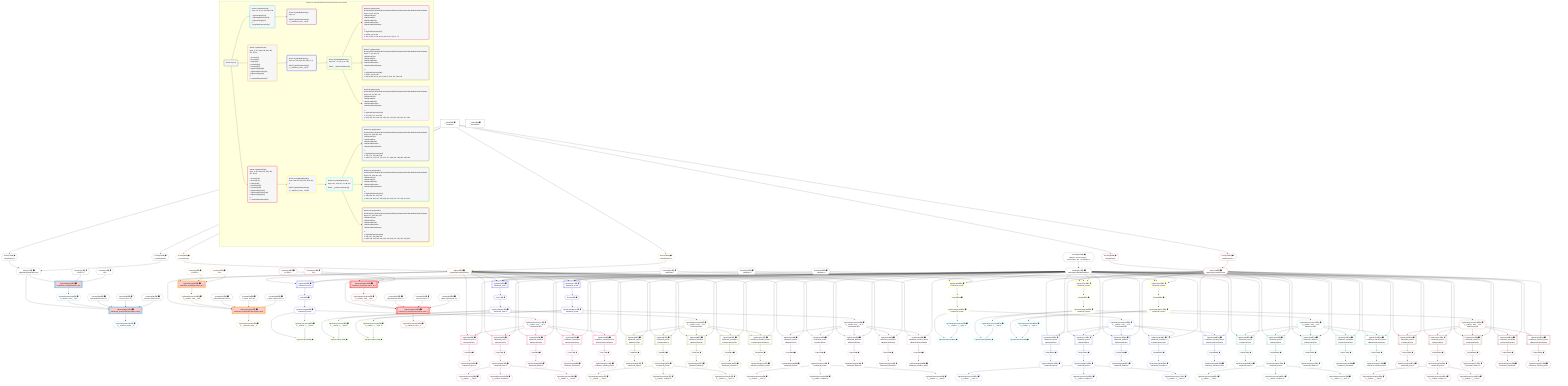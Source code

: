 %%{init: {'themeVariables': { 'fontSize': '12px'}}}%%
graph TD
    classDef path fill:#eee,stroke:#000,color:#000
    classDef plan fill:#fff,stroke-width:1px,color:#000
    classDef itemplan fill:#fff,stroke-width:2px,color:#000
    classDef unbatchedplan fill:#dff,stroke-width:1px,color:#000
    classDef sideeffectplan fill:#fcc,stroke-width:2px,color:#000
    classDef bucket fill:#f6f6f6,color:#000,stroke-width:2px,text-align:left


    %% plan dependencies
    Object15{{"Object[15∈0] ➊<br />ᐸ{pgSettings,withPgClient}ᐳ"}}:::plan
    Access13{{"Access[13∈0] ➊<br />ᐸ2.pgSettingsᐳ"}}:::plan
    Access14{{"Access[14∈0] ➊<br />ᐸ2.withPgClientᐳ"}}:::plan
    Access13 & Access14 --> Object15
    __Value2["__Value[2∈0] ➊<br />ᐸcontextᐳ"]:::plan
    __Value2 --> Access13
    __Value2 --> Access14
    Lambda263{{"Lambda[263∈0] ➊<br />ᐸcalculateLimitAndOffsetSQLᐳ"}}:::plan
    Constant559{{"Constant[559∈0] ➊<br />ᐸ[Object: null prototype] {   cursorLower: null,   cursorUppeᐳ"}}:::plan
    Constant559 --> Lambda263
    __Value4["__Value[4∈0] ➊<br />ᐸrootValueᐳ"]:::plan
    Constant10{{"Constant[10∈0] ➊<br />ᐸ'POST'ᐳ"}}:::plan
    Constant11{{"Constant[11∈0] ➊<br />ᐸ2ᐳ"}}:::plan
    Constant544{{"Constant[544∈0] ➊<br />ᐸ'My Relational Post 1'ᐳ"}}:::plan
    Constant545{{"Constant[545∈0] ➊<br />ᐸ'A post, innit? 1'ᐳ"}}:::plan
    Constant546{{"Constant[546∈0] ➊<br />ᐸ'Such a great post. 1'ᐳ"}}:::plan
    Constant547{{"Constant[547∈0] ➊<br />ᐸ'My Relational Post 2'ᐳ"}}:::plan
    Constant548{{"Constant[548∈0] ➊<br />ᐸ'A post, innit? 2'ᐳ"}}:::plan
    Constant549{{"Constant[549∈0] ➊<br />ᐸ'Such a great post. 2'ᐳ"}}:::plan
    Constant550{{"Constant[550∈0] ➊<br />ᐸ1000000ᐳ"}}:::plan
    Constant551{{"Constant[551∈0] ➊<br />ᐸ1000001ᐳ"}}:::plan
    Constant552{{"Constant[552∈0] ➊<br />ᐸ1000002ᐳ"}}:::plan
    Constant553{{"Constant[553∈0] ➊<br />ᐸ'My Relational Post 3'ᐳ"}}:::plan
    Constant554{{"Constant[554∈0] ➊<br />ᐸ'A post, innit? 3'ᐳ"}}:::plan
    Constant555{{"Constant[555∈0] ➊<br />ᐸ'Such a great post. 3'ᐳ"}}:::plan
    PgInsertSingle17[["PgInsertSingle[17∈1] ➊<br />ᐸrelational_posts(id,title,description,note)ᐳ"]]:::sideeffectplan
    PgClassExpression16{{"PgClassExpression[16∈1] ➊<br />ᐸ__relation...ems__.”id”ᐳ"}}:::plan
    Object15 & PgClassExpression16 & Constant544 & Constant545 & Constant546 --> PgInsertSingle17
    PgInsertSingle12[["PgInsertSingle[12∈1] ➊<br />ᐸrelational_items(type,author_id)ᐳ"]]:::sideeffectplan
    Object15 & Constant10 & Constant11 --> PgInsertSingle12
    PgInsertSingle12 --> PgClassExpression16
    PgClassExpression21{{"PgClassExpression[21∈1] ➊<br />ᐸ__relational_posts__ᐳ"}}:::plan
    PgInsertSingle17 --> PgClassExpression21
    PgInsertSingle33[["PgInsertSingle[33∈3] ➊<br />ᐸrelational_posts(id,title,description,note)ᐳ"]]:::sideeffectplan
    Object31{{"Object[31∈3] ➊<br />ᐸ{pgSettings,withPgClient}ᐳ"}}:::plan
    PgClassExpression32{{"PgClassExpression[32∈3] ➊<br />ᐸ__relation...ems__.”id”ᐳ"}}:::plan
    Object31 & PgClassExpression32 & Constant547 & Constant548 & Constant549 --> PgInsertSingle33
    PgInsertSingle28[["PgInsertSingle[28∈3] ➊<br />ᐸrelational_items(type,author_id)ᐳ"]]:::sideeffectplan
    Constant26{{"Constant[26∈3] ➊<br />ᐸ'POST'ᐳ"}}:::plan
    Constant27{{"Constant[27∈3] ➊<br />ᐸ2ᐳ"}}:::plan
    Object31 & Constant26 & Constant27 --> PgInsertSingle28
    Access29{{"Access[29∈3] ➊<br />ᐸ2.pgSettingsᐳ"}}:::plan
    Access30{{"Access[30∈3] ➊<br />ᐸ2.withPgClientᐳ"}}:::plan
    Access29 & Access30 --> Object31
    __Value2 --> Access29
    __Value2 --> Access30
    PgInsertSingle28 --> PgClassExpression32
    PgClassExpression37{{"PgClassExpression[37∈3] ➊<br />ᐸ__relational_posts__ᐳ"}}:::plan
    PgInsertSingle33 --> PgClassExpression37
    PgSelect39[["PgSelect[39∈4] ➊<br />ᐸrelational_itemsᐳ"]]:::plan
    Object31 & Constant550 & Lambda263 --> PgSelect39
    PgSelect74[["PgSelect[74∈4] ➊<br />ᐸrelational_itemsᐳ"]]:::plan
    Object31 & Constant551 & Lambda263 --> PgSelect74
    PgSelect107[["PgSelect[107∈4] ➊<br />ᐸrelational_itemsᐳ"]]:::plan
    Object31 & Constant552 & Lambda263 --> PgSelect107
    First43{{"First[43∈4] ➊"}}:::plan
    PgSelect39 --> First43
    PgSelectSingle44{{"PgSelectSingle[44∈4] ➊<br />ᐸrelational_itemsᐳ"}}:::plan
    First43 --> PgSelectSingle44
    First76{{"First[76∈4] ➊"}}:::plan
    PgSelect74 --> First76
    PgSelectSingle77{{"PgSelectSingle[77∈4] ➊<br />ᐸrelational_itemsᐳ"}}:::plan
    First76 --> PgSelectSingle77
    First109{{"First[109∈4] ➊"}}:::plan
    PgSelect107 --> First109
    PgSelectSingle110{{"PgSelectSingle[110∈4] ➊<br />ᐸrelational_itemsᐳ"}}:::plan
    First109 --> PgSelectSingle110
    PgPolymorphic46{{"PgPolymorphic[46∈5] ➊"}}:::plan
    PgClassExpression45{{"PgClassExpression[45∈5] ➊<br />ᐸ__relation...s__.”type”ᐳ"}}:::plan
    PgSelectSingle44 & PgClassExpression45 --> PgPolymorphic46
    PgPolymorphic79{{"PgPolymorphic[79∈5] ➊"}}:::plan
    PgClassExpression78{{"PgClassExpression[78∈5] ➊<br />ᐸ__relation...s__.”type”ᐳ"}}:::plan
    PgSelectSingle77 & PgClassExpression78 --> PgPolymorphic79
    PgPolymorphic112{{"PgPolymorphic[112∈5] ➊"}}:::plan
    PgClassExpression111{{"PgClassExpression[111∈5] ➊<br />ᐸ__relation...s__.”type”ᐳ"}}:::plan
    PgSelectSingle110 & PgClassExpression111 --> PgPolymorphic112
    PgSelectSingle44 --> PgClassExpression45
    PgSelectSingle77 --> PgClassExpression78
    PgSelectSingle110 --> PgClassExpression111
    PgSelect48[["PgSelect[48∈6] ➊<br />ᐸrelational_topicsᐳ<br />ᐳRelationalTopic"]]:::plan
    PgClassExpression47{{"PgClassExpression[47∈6] ➊<br />ᐸ__relation...ems__.”id”ᐳ<br />ᐳRelationalTopic"}}:::plan
    Object31 & PgClassExpression47 & Lambda263 --> PgSelect48
    PgSelect54[["PgSelect[54∈6] ➊<br />ᐸrelational_postsᐳ<br />ᐳRelationalPost"]]:::plan
    Object31 & PgClassExpression47 & Lambda263 --> PgSelect54
    PgSelect61[["PgSelect[61∈6] ➊<br />ᐸrelational_dividersᐳ<br />ᐳRelationalDivider"]]:::plan
    Object31 & PgClassExpression47 & Lambda263 --> PgSelect61
    PgSelect65[["PgSelect[65∈6] ➊<br />ᐸrelational_checklistsᐳ<br />ᐳRelationalChecklist"]]:::plan
    Object31 & PgClassExpression47 & Lambda263 --> PgSelect65
    PgSelect69[["PgSelect[69∈6] ➊<br />ᐸrelational_checklist_itemsᐳ<br />ᐳRelationalChecklistItem"]]:::plan
    Object31 & PgClassExpression47 & Lambda263 --> PgSelect69
    PgSelectSingle44 --> PgClassExpression47
    First52{{"First[52∈6] ➊"}}:::plan
    PgSelect48 --> First52
    PgSelectSingle53{{"PgSelectSingle[53∈6] ➊<br />ᐸrelational_topicsᐳ"}}:::plan
    First52 --> PgSelectSingle53
    First56{{"First[56∈6] ➊"}}:::plan
    PgSelect54 --> First56
    PgSelectSingle57{{"PgSelectSingle[57∈6] ➊<br />ᐸrelational_postsᐳ"}}:::plan
    First56 --> PgSelectSingle57
    PgClassExpression58{{"PgClassExpression[58∈6] ➊<br />ᐸ__relation...__.”title”ᐳ"}}:::plan
    PgSelectSingle57 --> PgClassExpression58
    PgClassExpression59{{"PgClassExpression[59∈6] ➊<br />ᐸ__relation...scription”ᐳ"}}:::plan
    PgSelectSingle57 --> PgClassExpression59
    PgClassExpression60{{"PgClassExpression[60∈6] ➊<br />ᐸ__relation...s__.”note”ᐳ"}}:::plan
    PgSelectSingle57 --> PgClassExpression60
    First63{{"First[63∈6] ➊"}}:::plan
    PgSelect61 --> First63
    PgSelectSingle64{{"PgSelectSingle[64∈6] ➊<br />ᐸrelational_dividersᐳ"}}:::plan
    First63 --> PgSelectSingle64
    First67{{"First[67∈6] ➊"}}:::plan
    PgSelect65 --> First67
    PgSelectSingle68{{"PgSelectSingle[68∈6] ➊<br />ᐸrelational_checklistsᐳ"}}:::plan
    First67 --> PgSelectSingle68
    First71{{"First[71∈6] ➊"}}:::plan
    PgSelect69 --> First71
    PgSelectSingle72{{"PgSelectSingle[72∈6] ➊<br />ᐸrelational_checklist_itemsᐳ"}}:::plan
    First71 --> PgSelectSingle72
    PgSelect81[["PgSelect[81∈7] ➊<br />ᐸrelational_topicsᐳ<br />ᐳRelationalTopic"]]:::plan
    PgClassExpression80{{"PgClassExpression[80∈7] ➊<br />ᐸ__relation...ems__.”id”ᐳ<br />ᐳRelationalTopic"}}:::plan
    Object31 & PgClassExpression80 & Lambda263 --> PgSelect81
    PgSelect87[["PgSelect[87∈7] ➊<br />ᐸrelational_postsᐳ<br />ᐳRelationalPost"]]:::plan
    Object31 & PgClassExpression80 & Lambda263 --> PgSelect87
    PgSelect94[["PgSelect[94∈7] ➊<br />ᐸrelational_dividersᐳ<br />ᐳRelationalDivider"]]:::plan
    Object31 & PgClassExpression80 & Lambda263 --> PgSelect94
    PgSelect98[["PgSelect[98∈7] ➊<br />ᐸrelational_checklistsᐳ<br />ᐳRelationalChecklist"]]:::plan
    Object31 & PgClassExpression80 & Lambda263 --> PgSelect98
    PgSelect102[["PgSelect[102∈7] ➊<br />ᐸrelational_checklist_itemsᐳ<br />ᐳRelationalChecklistItem"]]:::plan
    Object31 & PgClassExpression80 & Lambda263 --> PgSelect102
    PgSelectSingle77 --> PgClassExpression80
    First85{{"First[85∈7] ➊"}}:::plan
    PgSelect81 --> First85
    PgSelectSingle86{{"PgSelectSingle[86∈7] ➊<br />ᐸrelational_topicsᐳ"}}:::plan
    First85 --> PgSelectSingle86
    First89{{"First[89∈7] ➊"}}:::plan
    PgSelect87 --> First89
    PgSelectSingle90{{"PgSelectSingle[90∈7] ➊<br />ᐸrelational_postsᐳ"}}:::plan
    First89 --> PgSelectSingle90
    PgClassExpression91{{"PgClassExpression[91∈7] ➊<br />ᐸ__relation...__.”title”ᐳ"}}:::plan
    PgSelectSingle90 --> PgClassExpression91
    PgClassExpression92{{"PgClassExpression[92∈7] ➊<br />ᐸ__relation...scription”ᐳ"}}:::plan
    PgSelectSingle90 --> PgClassExpression92
    PgClassExpression93{{"PgClassExpression[93∈7] ➊<br />ᐸ__relation...s__.”note”ᐳ"}}:::plan
    PgSelectSingle90 --> PgClassExpression93
    First96{{"First[96∈7] ➊"}}:::plan
    PgSelect94 --> First96
    PgSelectSingle97{{"PgSelectSingle[97∈7] ➊<br />ᐸrelational_dividersᐳ"}}:::plan
    First96 --> PgSelectSingle97
    First100{{"First[100∈7] ➊"}}:::plan
    PgSelect98 --> First100
    PgSelectSingle101{{"PgSelectSingle[101∈7] ➊<br />ᐸrelational_checklistsᐳ"}}:::plan
    First100 --> PgSelectSingle101
    First104{{"First[104∈7] ➊"}}:::plan
    PgSelect102 --> First104
    PgSelectSingle105{{"PgSelectSingle[105∈7] ➊<br />ᐸrelational_checklist_itemsᐳ"}}:::plan
    First104 --> PgSelectSingle105
    PgSelect114[["PgSelect[114∈8] ➊<br />ᐸrelational_topicsᐳ<br />ᐳRelationalTopic"]]:::plan
    PgClassExpression113{{"PgClassExpression[113∈8] ➊<br />ᐸ__relation...ems__.”id”ᐳ<br />ᐳRelationalTopic"}}:::plan
    Object31 & PgClassExpression113 & Lambda263 --> PgSelect114
    PgSelect120[["PgSelect[120∈8] ➊<br />ᐸrelational_postsᐳ<br />ᐳRelationalPost"]]:::plan
    Object31 & PgClassExpression113 & Lambda263 --> PgSelect120
    PgSelect127[["PgSelect[127∈8] ➊<br />ᐸrelational_dividersᐳ<br />ᐳRelationalDivider"]]:::plan
    Object31 & PgClassExpression113 & Lambda263 --> PgSelect127
    PgSelect131[["PgSelect[131∈8] ➊<br />ᐸrelational_checklistsᐳ<br />ᐳRelationalChecklist"]]:::plan
    Object31 & PgClassExpression113 & Lambda263 --> PgSelect131
    PgSelect135[["PgSelect[135∈8] ➊<br />ᐸrelational_checklist_itemsᐳ<br />ᐳRelationalChecklistItem"]]:::plan
    Object31 & PgClassExpression113 & Lambda263 --> PgSelect135
    PgSelectSingle110 --> PgClassExpression113
    First118{{"First[118∈8] ➊"}}:::plan
    PgSelect114 --> First118
    PgSelectSingle119{{"PgSelectSingle[119∈8] ➊<br />ᐸrelational_topicsᐳ"}}:::plan
    First118 --> PgSelectSingle119
    First122{{"First[122∈8] ➊"}}:::plan
    PgSelect120 --> First122
    PgSelectSingle123{{"PgSelectSingle[123∈8] ➊<br />ᐸrelational_postsᐳ"}}:::plan
    First122 --> PgSelectSingle123
    PgClassExpression124{{"PgClassExpression[124∈8] ➊<br />ᐸ__relation...__.”title”ᐳ"}}:::plan
    PgSelectSingle123 --> PgClassExpression124
    PgClassExpression125{{"PgClassExpression[125∈8] ➊<br />ᐸ__relation...scription”ᐳ"}}:::plan
    PgSelectSingle123 --> PgClassExpression125
    PgClassExpression126{{"PgClassExpression[126∈8] ➊<br />ᐸ__relation...s__.”note”ᐳ"}}:::plan
    PgSelectSingle123 --> PgClassExpression126
    First129{{"First[129∈8] ➊"}}:::plan
    PgSelect127 --> First129
    PgSelectSingle130{{"PgSelectSingle[130∈8] ➊<br />ᐸrelational_dividersᐳ"}}:::plan
    First129 --> PgSelectSingle130
    First133{{"First[133∈8] ➊"}}:::plan
    PgSelect131 --> First133
    PgSelectSingle134{{"PgSelectSingle[134∈8] ➊<br />ᐸrelational_checklistsᐳ"}}:::plan
    First133 --> PgSelectSingle134
    First137{{"First[137∈8] ➊"}}:::plan
    PgSelect135 --> First137
    PgSelectSingle138{{"PgSelectSingle[138∈8] ➊<br />ᐸrelational_checklist_itemsᐳ"}}:::plan
    First137 --> PgSelectSingle138
    PgInsertSingle150[["PgInsertSingle[150∈9] ➊<br />ᐸrelational_posts(id,title,description,note)ᐳ"]]:::sideeffectplan
    Object148{{"Object[148∈9] ➊<br />ᐸ{pgSettings,withPgClient}ᐳ"}}:::plan
    PgClassExpression149{{"PgClassExpression[149∈9] ➊<br />ᐸ__relation...ems__.”id”ᐳ"}}:::plan
    Object148 & PgClassExpression149 & Constant553 & Constant554 & Constant555 --> PgInsertSingle150
    PgInsertSingle145[["PgInsertSingle[145∈9] ➊<br />ᐸrelational_items(type,author_id)ᐳ"]]:::sideeffectplan
    Constant143{{"Constant[143∈9] ➊<br />ᐸ'POST'ᐳ"}}:::plan
    Constant144{{"Constant[144∈9] ➊<br />ᐸ2ᐳ"}}:::plan
    Object148 & Constant143 & Constant144 --> PgInsertSingle145
    Access146{{"Access[146∈9] ➊<br />ᐸ2.pgSettingsᐳ"}}:::plan
    Access147{{"Access[147∈9] ➊<br />ᐸ2.withPgClientᐳ"}}:::plan
    Access146 & Access147 --> Object148
    __Value2 --> Access146
    __Value2 --> Access147
    PgInsertSingle145 --> PgClassExpression149
    PgClassExpression154{{"PgClassExpression[154∈9] ➊<br />ᐸ__relational_posts__ᐳ"}}:::plan
    PgInsertSingle150 --> PgClassExpression154
    PgSelect156[["PgSelect[156∈10] ➊<br />ᐸrelational_itemsᐳ"]]:::plan
    Object148 & Constant550 & Lambda263 --> PgSelect156
    PgSelect191[["PgSelect[191∈10] ➊<br />ᐸrelational_itemsᐳ"]]:::plan
    Object148 & Constant551 & Lambda263 --> PgSelect191
    PgSelect224[["PgSelect[224∈10] ➊<br />ᐸrelational_itemsᐳ"]]:::plan
    Object148 & Constant552 & Lambda263 --> PgSelect224
    First160{{"First[160∈10] ➊"}}:::plan
    PgSelect156 --> First160
    PgSelectSingle161{{"PgSelectSingle[161∈10] ➊<br />ᐸrelational_itemsᐳ"}}:::plan
    First160 --> PgSelectSingle161
    First193{{"First[193∈10] ➊"}}:::plan
    PgSelect191 --> First193
    PgSelectSingle194{{"PgSelectSingle[194∈10] ➊<br />ᐸrelational_itemsᐳ"}}:::plan
    First193 --> PgSelectSingle194
    First226{{"First[226∈10] ➊"}}:::plan
    PgSelect224 --> First226
    PgSelectSingle227{{"PgSelectSingle[227∈10] ➊<br />ᐸrelational_itemsᐳ"}}:::plan
    First226 --> PgSelectSingle227
    PgPolymorphic163{{"PgPolymorphic[163∈11] ➊"}}:::plan
    PgClassExpression162{{"PgClassExpression[162∈11] ➊<br />ᐸ__relation...s__.”type”ᐳ"}}:::plan
    PgSelectSingle161 & PgClassExpression162 --> PgPolymorphic163
    PgPolymorphic196{{"PgPolymorphic[196∈11] ➊"}}:::plan
    PgClassExpression195{{"PgClassExpression[195∈11] ➊<br />ᐸ__relation...s__.”type”ᐳ"}}:::plan
    PgSelectSingle194 & PgClassExpression195 --> PgPolymorphic196
    PgPolymorphic229{{"PgPolymorphic[229∈11] ➊"}}:::plan
    PgClassExpression228{{"PgClassExpression[228∈11] ➊<br />ᐸ__relation...s__.”type”ᐳ"}}:::plan
    PgSelectSingle227 & PgClassExpression228 --> PgPolymorphic229
    PgSelectSingle161 --> PgClassExpression162
    PgSelectSingle194 --> PgClassExpression195
    PgSelectSingle227 --> PgClassExpression228
    PgSelect165[["PgSelect[165∈12] ➊<br />ᐸrelational_topicsᐳ<br />ᐳRelationalTopic"]]:::plan
    PgClassExpression164{{"PgClassExpression[164∈12] ➊<br />ᐸ__relation...ems__.”id”ᐳ<br />ᐳRelationalTopic"}}:::plan
    Object148 & PgClassExpression164 & Lambda263 --> PgSelect165
    PgSelect171[["PgSelect[171∈12] ➊<br />ᐸrelational_postsᐳ<br />ᐳRelationalPost"]]:::plan
    Object148 & PgClassExpression164 & Lambda263 --> PgSelect171
    PgSelect178[["PgSelect[178∈12] ➊<br />ᐸrelational_dividersᐳ<br />ᐳRelationalDivider"]]:::plan
    Object148 & PgClassExpression164 & Lambda263 --> PgSelect178
    PgSelect182[["PgSelect[182∈12] ➊<br />ᐸrelational_checklistsᐳ<br />ᐳRelationalChecklist"]]:::plan
    Object148 & PgClassExpression164 & Lambda263 --> PgSelect182
    PgSelect186[["PgSelect[186∈12] ➊<br />ᐸrelational_checklist_itemsᐳ<br />ᐳRelationalChecklistItem"]]:::plan
    Object148 & PgClassExpression164 & Lambda263 --> PgSelect186
    PgSelectSingle161 --> PgClassExpression164
    First169{{"First[169∈12] ➊"}}:::plan
    PgSelect165 --> First169
    PgSelectSingle170{{"PgSelectSingle[170∈12] ➊<br />ᐸrelational_topicsᐳ"}}:::plan
    First169 --> PgSelectSingle170
    First173{{"First[173∈12] ➊"}}:::plan
    PgSelect171 --> First173
    PgSelectSingle174{{"PgSelectSingle[174∈12] ➊<br />ᐸrelational_postsᐳ"}}:::plan
    First173 --> PgSelectSingle174
    PgClassExpression175{{"PgClassExpression[175∈12] ➊<br />ᐸ__relation...__.”title”ᐳ"}}:::plan
    PgSelectSingle174 --> PgClassExpression175
    PgClassExpression176{{"PgClassExpression[176∈12] ➊<br />ᐸ__relation...scription”ᐳ"}}:::plan
    PgSelectSingle174 --> PgClassExpression176
    PgClassExpression177{{"PgClassExpression[177∈12] ➊<br />ᐸ__relation...s__.”note”ᐳ"}}:::plan
    PgSelectSingle174 --> PgClassExpression177
    First180{{"First[180∈12] ➊"}}:::plan
    PgSelect178 --> First180
    PgSelectSingle181{{"PgSelectSingle[181∈12] ➊<br />ᐸrelational_dividersᐳ"}}:::plan
    First180 --> PgSelectSingle181
    First184{{"First[184∈12] ➊"}}:::plan
    PgSelect182 --> First184
    PgSelectSingle185{{"PgSelectSingle[185∈12] ➊<br />ᐸrelational_checklistsᐳ"}}:::plan
    First184 --> PgSelectSingle185
    First188{{"First[188∈12] ➊"}}:::plan
    PgSelect186 --> First188
    PgSelectSingle189{{"PgSelectSingle[189∈12] ➊<br />ᐸrelational_checklist_itemsᐳ"}}:::plan
    First188 --> PgSelectSingle189
    PgSelect198[["PgSelect[198∈13] ➊<br />ᐸrelational_topicsᐳ<br />ᐳRelationalTopic"]]:::plan
    PgClassExpression197{{"PgClassExpression[197∈13] ➊<br />ᐸ__relation...ems__.”id”ᐳ<br />ᐳRelationalTopic"}}:::plan
    Object148 & PgClassExpression197 & Lambda263 --> PgSelect198
    PgSelect204[["PgSelect[204∈13] ➊<br />ᐸrelational_postsᐳ<br />ᐳRelationalPost"]]:::plan
    Object148 & PgClassExpression197 & Lambda263 --> PgSelect204
    PgSelect211[["PgSelect[211∈13] ➊<br />ᐸrelational_dividersᐳ<br />ᐳRelationalDivider"]]:::plan
    Object148 & PgClassExpression197 & Lambda263 --> PgSelect211
    PgSelect215[["PgSelect[215∈13] ➊<br />ᐸrelational_checklistsᐳ<br />ᐳRelationalChecklist"]]:::plan
    Object148 & PgClassExpression197 & Lambda263 --> PgSelect215
    PgSelect219[["PgSelect[219∈13] ➊<br />ᐸrelational_checklist_itemsᐳ<br />ᐳRelationalChecklistItem"]]:::plan
    Object148 & PgClassExpression197 & Lambda263 --> PgSelect219
    PgSelectSingle194 --> PgClassExpression197
    First202{{"First[202∈13] ➊"}}:::plan
    PgSelect198 --> First202
    PgSelectSingle203{{"PgSelectSingle[203∈13] ➊<br />ᐸrelational_topicsᐳ"}}:::plan
    First202 --> PgSelectSingle203
    First206{{"First[206∈13] ➊"}}:::plan
    PgSelect204 --> First206
    PgSelectSingle207{{"PgSelectSingle[207∈13] ➊<br />ᐸrelational_postsᐳ"}}:::plan
    First206 --> PgSelectSingle207
    PgClassExpression208{{"PgClassExpression[208∈13] ➊<br />ᐸ__relation...__.”title”ᐳ"}}:::plan
    PgSelectSingle207 --> PgClassExpression208
    PgClassExpression209{{"PgClassExpression[209∈13] ➊<br />ᐸ__relation...scription”ᐳ"}}:::plan
    PgSelectSingle207 --> PgClassExpression209
    PgClassExpression210{{"PgClassExpression[210∈13] ➊<br />ᐸ__relation...s__.”note”ᐳ"}}:::plan
    PgSelectSingle207 --> PgClassExpression210
    First213{{"First[213∈13] ➊"}}:::plan
    PgSelect211 --> First213
    PgSelectSingle214{{"PgSelectSingle[214∈13] ➊<br />ᐸrelational_dividersᐳ"}}:::plan
    First213 --> PgSelectSingle214
    First217{{"First[217∈13] ➊"}}:::plan
    PgSelect215 --> First217
    PgSelectSingle218{{"PgSelectSingle[218∈13] ➊<br />ᐸrelational_checklistsᐳ"}}:::plan
    First217 --> PgSelectSingle218
    First221{{"First[221∈13] ➊"}}:::plan
    PgSelect219 --> First221
    PgSelectSingle222{{"PgSelectSingle[222∈13] ➊<br />ᐸrelational_checklist_itemsᐳ"}}:::plan
    First221 --> PgSelectSingle222
    PgSelect231[["PgSelect[231∈14] ➊<br />ᐸrelational_topicsᐳ<br />ᐳRelationalTopic"]]:::plan
    PgClassExpression230{{"PgClassExpression[230∈14] ➊<br />ᐸ__relation...ems__.”id”ᐳ<br />ᐳRelationalTopic"}}:::plan
    Object148 & PgClassExpression230 & Lambda263 --> PgSelect231
    PgSelect237[["PgSelect[237∈14] ➊<br />ᐸrelational_postsᐳ<br />ᐳRelationalPost"]]:::plan
    Object148 & PgClassExpression230 & Lambda263 --> PgSelect237
    PgSelect244[["PgSelect[244∈14] ➊<br />ᐸrelational_dividersᐳ<br />ᐳRelationalDivider"]]:::plan
    Object148 & PgClassExpression230 & Lambda263 --> PgSelect244
    PgSelect248[["PgSelect[248∈14] ➊<br />ᐸrelational_checklistsᐳ<br />ᐳRelationalChecklist"]]:::plan
    Object148 & PgClassExpression230 & Lambda263 --> PgSelect248
    PgSelect252[["PgSelect[252∈14] ➊<br />ᐸrelational_checklist_itemsᐳ<br />ᐳRelationalChecklistItem"]]:::plan
    Object148 & PgClassExpression230 & Lambda263 --> PgSelect252
    PgSelectSingle227 --> PgClassExpression230
    First235{{"First[235∈14] ➊"}}:::plan
    PgSelect231 --> First235
    PgSelectSingle236{{"PgSelectSingle[236∈14] ➊<br />ᐸrelational_topicsᐳ"}}:::plan
    First235 --> PgSelectSingle236
    First239{{"First[239∈14] ➊"}}:::plan
    PgSelect237 --> First239
    PgSelectSingle240{{"PgSelectSingle[240∈14] ➊<br />ᐸrelational_postsᐳ"}}:::plan
    First239 --> PgSelectSingle240
    PgClassExpression241{{"PgClassExpression[241∈14] ➊<br />ᐸ__relation...__.”title”ᐳ"}}:::plan
    PgSelectSingle240 --> PgClassExpression241
    PgClassExpression242{{"PgClassExpression[242∈14] ➊<br />ᐸ__relation...scription”ᐳ"}}:::plan
    PgSelectSingle240 --> PgClassExpression242
    PgClassExpression243{{"PgClassExpression[243∈14] ➊<br />ᐸ__relation...s__.”note”ᐳ"}}:::plan
    PgSelectSingle240 --> PgClassExpression243
    First246{{"First[246∈14] ➊"}}:::plan
    PgSelect244 --> First246
    PgSelectSingle247{{"PgSelectSingle[247∈14] ➊<br />ᐸrelational_dividersᐳ"}}:::plan
    First246 --> PgSelectSingle247
    First250{{"First[250∈14] ➊"}}:::plan
    PgSelect248 --> First250
    PgSelectSingle251{{"PgSelectSingle[251∈14] ➊<br />ᐸrelational_checklistsᐳ"}}:::plan
    First250 --> PgSelectSingle251
    First254{{"First[254∈14] ➊"}}:::plan
    PgSelect252 --> First254
    PgSelectSingle255{{"PgSelectSingle[255∈14] ➊<br />ᐸrelational_checklist_itemsᐳ"}}:::plan
    First254 --> PgSelectSingle255

    %% define steps

    subgraph "Buckets for mutations/basics/create-relational-post-no-query"
    Bucket0("Bucket 0 (root)"):::bucket
    classDef bucket0 stroke:#696969
    class Bucket0,__Value2,__Value4,Constant10,Constant11,Access13,Access14,Object15,Lambda263,Constant544,Constant545,Constant546,Constant547,Constant548,Constant549,Constant550,Constant551,Constant552,Constant553,Constant554,Constant555,Constant559 bucket0
    Bucket1("Bucket 1 (mutationField)<br />Deps: 15, 10, 11, 544, 545, 546<br /><br />1: PgInsertSingle[12]<br />2: PgClassExpression[16]<br />3: PgInsertSingle[17]<br />4: <br />ᐳ: PgClassExpression[21]"):::bucket
    classDef bucket1 stroke:#00bfff
    class Bucket1,PgInsertSingle12,PgClassExpression16,PgInsertSingle17,PgClassExpression21 bucket1
    Bucket2("Bucket 2 (nullableBoundary)<br />Deps: 21<br /><br />ROOT PgClassExpression{1}ᐸ__relational_posts__ᐳ[21]"):::bucket
    classDef bucket2 stroke:#7f007f
    class Bucket2 bucket2
    Bucket3("Bucket 3 (mutationField)<br />Deps: 2, 547, 548, 549, 550, 263, 551, 552, 4<br /><br />1: Access[29]<br />2: Access[30]<br />3: Object[31]<br />4: Constant[26]<br />5: Constant[27]<br />6: PgInsertSingle[28]<br />7: PgClassExpression[32]<br />8: PgInsertSingle[33]<br />9: <br />ᐳ: PgClassExpression[37]"):::bucket
    classDef bucket3 stroke:#ffa500
    class Bucket3,Constant26,Constant27,PgInsertSingle28,Access29,Access30,Object31,PgClassExpression32,PgInsertSingle33,PgClassExpression37 bucket3
    Bucket4("Bucket 4 (nullableBoundary)<br />Deps: 31, 550, 263, 551, 552, 37, 4<br /><br />ROOT PgClassExpression{3}ᐸ__relational_posts__ᐳ[37]"):::bucket
    classDef bucket4 stroke:#0000ff
    class Bucket4,PgSelect39,First43,PgSelectSingle44,PgSelect74,First76,PgSelectSingle77,PgSelect107,First109,PgSelectSingle110 bucket4
    Bucket5("Bucket 5 (nullableBoundary)<br />Deps: 44, 77, 110, 4, 31, 263<br /><br />ROOT __ValueᐸrootValueᐳ[4]"):::bucket
    classDef bucket5 stroke:#7fff00
    class Bucket5,PgClassExpression45,PgPolymorphic46,PgClassExpression78,PgPolymorphic79,PgClassExpression111,PgPolymorphic112 bucket5
    Bucket6("Bucket 6 (polymorphic)<br />RelationalTopic,RelationalPost,RelationalDivider,RelationalChecklist,RelationalChecklistItem<br />Deps: 44, 31, 263, 46<br />ᐳRelationalTopic<br />ᐳRelationalPost<br />ᐳRelationalDivider<br />ᐳRelationalChecklist<br />ᐳRelationalChecklistItem<br /><br />1: <br />ᐳ: PgClassExpression[47]<br />2: 48, 54, 61, 65, 69<br />ᐳ: 52, 53, 56, 57, 58, 59, 60, 63, 64, 67, 68, 71, 72"):::bucket
    classDef bucket6 stroke:#ff1493
    class Bucket6,PgClassExpression47,PgSelect48,First52,PgSelectSingle53,PgSelect54,First56,PgSelectSingle57,PgClassExpression58,PgClassExpression59,PgClassExpression60,PgSelect61,First63,PgSelectSingle64,PgSelect65,First67,PgSelectSingle68,PgSelect69,First71,PgSelectSingle72 bucket6
    Bucket7("Bucket 7 (polymorphic)<br />RelationalTopic,RelationalPost,RelationalDivider,RelationalChecklist,RelationalChecklistItem<br />Deps: 77, 31, 263, 79<br />ᐳRelationalTopic<br />ᐳRelationalPost<br />ᐳRelationalDivider<br />ᐳRelationalChecklist<br />ᐳRelationalChecklistItem<br /><br />1: <br />ᐳ: PgClassExpression[80]<br />2: 81, 87, 94, 98, 102<br />ᐳ: 85, 86, 89, 90, 91, 92, 93, 96, 97, 100, 101, 104, 105"):::bucket
    classDef bucket7 stroke:#808000
    class Bucket7,PgClassExpression80,PgSelect81,First85,PgSelectSingle86,PgSelect87,First89,PgSelectSingle90,PgClassExpression91,PgClassExpression92,PgClassExpression93,PgSelect94,First96,PgSelectSingle97,PgSelect98,First100,PgSelectSingle101,PgSelect102,First104,PgSelectSingle105 bucket7
    Bucket8("Bucket 8 (polymorphic)<br />RelationalTopic,RelationalPost,RelationalDivider,RelationalChecklist,RelationalChecklistItem<br />Deps: 110, 31, 263, 112<br />ᐳRelationalTopic<br />ᐳRelationalPost<br />ᐳRelationalDivider<br />ᐳRelationalChecklist<br />ᐳRelationalChecklistItem<br /><br />1: <br />ᐳ: PgClassExpression[113]<br />2: 114, 120, 127, 131, 135<br />ᐳ: 118, 119, 122, 123, 124, 125, 126, 129, 130, 133, 134, 137, 138"):::bucket
    classDef bucket8 stroke:#dda0dd
    class Bucket8,PgClassExpression113,PgSelect114,First118,PgSelectSingle119,PgSelect120,First122,PgSelectSingle123,PgClassExpression124,PgClassExpression125,PgClassExpression126,PgSelect127,First129,PgSelectSingle130,PgSelect131,First133,PgSelectSingle134,PgSelect135,First137,PgSelectSingle138 bucket8
    Bucket9("Bucket 9 (mutationField)<br />Deps: 2, 553, 554, 555, 550, 263, 551, 552, 4<br /><br />1: Access[146]<br />2: Access[147]<br />3: Object[148]<br />4: Constant[143]<br />5: Constant[144]<br />6: PgInsertSingle[145]<br />7: PgClassExpression[149]<br />8: PgInsertSingle[150]<br />9: <br />ᐳ: PgClassExpression[154]"):::bucket
    classDef bucket9 stroke:#ff0000
    class Bucket9,Constant143,Constant144,PgInsertSingle145,Access146,Access147,Object148,PgClassExpression149,PgInsertSingle150,PgClassExpression154 bucket9
    Bucket10("Bucket 10 (nullableBoundary)<br />Deps: 148, 550, 263, 551, 552, 154, 4<br /><br />ROOT PgClassExpression{9}ᐸ__relational_posts__ᐳ[154]"):::bucket
    classDef bucket10 stroke:#ffff00
    class Bucket10,PgSelect156,First160,PgSelectSingle161,PgSelect191,First193,PgSelectSingle194,PgSelect224,First226,PgSelectSingle227 bucket10
    Bucket11("Bucket 11 (nullableBoundary)<br />Deps: 161, 194, 227, 4, 148, 263<br /><br />ROOT __ValueᐸrootValueᐳ[4]"):::bucket
    classDef bucket11 stroke:#00ffff
    class Bucket11,PgClassExpression162,PgPolymorphic163,PgClassExpression195,PgPolymorphic196,PgClassExpression228,PgPolymorphic229 bucket11
    Bucket12("Bucket 12 (polymorphic)<br />RelationalTopic,RelationalPost,RelationalDivider,RelationalChecklist,RelationalChecklistItem<br />Deps: 161, 148, 263, 163<br />ᐳRelationalTopic<br />ᐳRelationalPost<br />ᐳRelationalDivider<br />ᐳRelationalChecklist<br />ᐳRelationalChecklistItem<br /><br />1: <br />ᐳ: PgClassExpression[164]<br />2: 165, 171, 178, 182, 186<br />ᐳ: 169, 170, 173, 174, 175, 176, 177, 180, 181, 184, 185, 188, 189"):::bucket
    classDef bucket12 stroke:#4169e1
    class Bucket12,PgClassExpression164,PgSelect165,First169,PgSelectSingle170,PgSelect171,First173,PgSelectSingle174,PgClassExpression175,PgClassExpression176,PgClassExpression177,PgSelect178,First180,PgSelectSingle181,PgSelect182,First184,PgSelectSingle185,PgSelect186,First188,PgSelectSingle189 bucket12
    Bucket13("Bucket 13 (polymorphic)<br />RelationalTopic,RelationalPost,RelationalDivider,RelationalChecklist,RelationalChecklistItem<br />Deps: 194, 148, 263, 196<br />ᐳRelationalTopic<br />ᐳRelationalPost<br />ᐳRelationalDivider<br />ᐳRelationalChecklist<br />ᐳRelationalChecklistItem<br /><br />1: <br />ᐳ: PgClassExpression[197]<br />2: 198, 204, 211, 215, 219<br />ᐳ: 202, 203, 206, 207, 208, 209, 210, 213, 214, 217, 218, 221, 222"):::bucket
    classDef bucket13 stroke:#3cb371
    class Bucket13,PgClassExpression197,PgSelect198,First202,PgSelectSingle203,PgSelect204,First206,PgSelectSingle207,PgClassExpression208,PgClassExpression209,PgClassExpression210,PgSelect211,First213,PgSelectSingle214,PgSelect215,First217,PgSelectSingle218,PgSelect219,First221,PgSelectSingle222 bucket13
    Bucket14("Bucket 14 (polymorphic)<br />RelationalTopic,RelationalPost,RelationalDivider,RelationalChecklist,RelationalChecklistItem<br />Deps: 227, 148, 263, 229<br />ᐳRelationalTopic<br />ᐳRelationalPost<br />ᐳRelationalDivider<br />ᐳRelationalChecklist<br />ᐳRelationalChecklistItem<br /><br />1: <br />ᐳ: PgClassExpression[230]<br />2: 231, 237, 244, 248, 252<br />ᐳ: 235, 236, 239, 240, 241, 242, 243, 246, 247, 250, 251, 254, 255"):::bucket
    classDef bucket14 stroke:#a52a2a
    class Bucket14,PgClassExpression230,PgSelect231,First235,PgSelectSingle236,PgSelect237,First239,PgSelectSingle240,PgClassExpression241,PgClassExpression242,PgClassExpression243,PgSelect244,First246,PgSelectSingle247,PgSelect248,First250,PgSelectSingle251,PgSelect252,First254,PgSelectSingle255 bucket14
    Bucket0 --> Bucket1 & Bucket3 & Bucket9
    Bucket1 --> Bucket2
    Bucket3 --> Bucket4
    Bucket4 --> Bucket5
    Bucket5 --> Bucket6 & Bucket7 & Bucket8
    Bucket9 --> Bucket10
    Bucket10 --> Bucket11
    Bucket11 --> Bucket12 & Bucket13 & Bucket14
    end